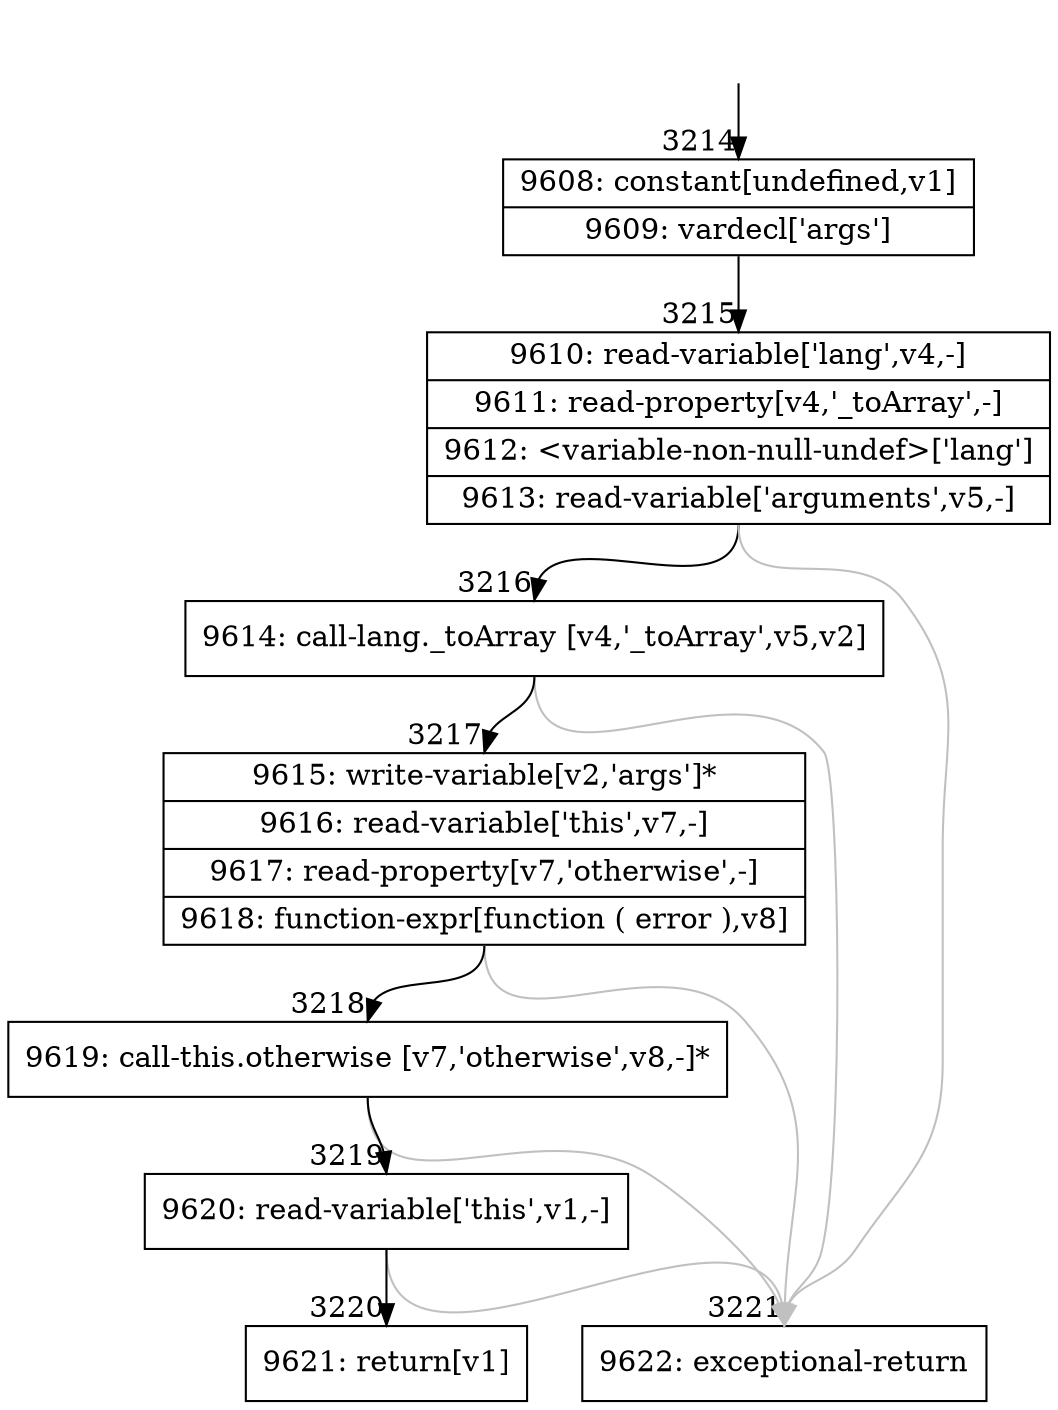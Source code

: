 digraph {
rankdir="TD"
BB_entry201[shape=none,label=""];
BB_entry201 -> BB3214 [tailport=s, headport=n, headlabel="    3214"]
BB3214 [shape=record label="{9608: constant[undefined,v1]|9609: vardecl['args']}" ] 
BB3214 -> BB3215 [tailport=s, headport=n, headlabel="      3215"]
BB3215 [shape=record label="{9610: read-variable['lang',v4,-]|9611: read-property[v4,'_toArray',-]|9612: \<variable-non-null-undef\>['lang']|9613: read-variable['arguments',v5,-]}" ] 
BB3215 -> BB3216 [tailport=s, headport=n, headlabel="      3216"]
BB3215 -> BB3221 [tailport=s, headport=n, color=gray, headlabel="      3221"]
BB3216 [shape=record label="{9614: call-lang._toArray [v4,'_toArray',v5,v2]}" ] 
BB3216 -> BB3217 [tailport=s, headport=n, headlabel="      3217"]
BB3216 -> BB3221 [tailport=s, headport=n, color=gray]
BB3217 [shape=record label="{9615: write-variable[v2,'args']*|9616: read-variable['this',v7,-]|9617: read-property[v7,'otherwise',-]|9618: function-expr[function ( error ),v8]}" ] 
BB3217 -> BB3218 [tailport=s, headport=n, headlabel="      3218"]
BB3217 -> BB3221 [tailport=s, headport=n, color=gray]
BB3218 [shape=record label="{9619: call-this.otherwise [v7,'otherwise',v8,-]*}" ] 
BB3218 -> BB3219 [tailport=s, headport=n, headlabel="      3219"]
BB3218 -> BB3221 [tailport=s, headport=n, color=gray]
BB3219 [shape=record label="{9620: read-variable['this',v1,-]}" ] 
BB3219 -> BB3220 [tailport=s, headport=n, headlabel="      3220"]
BB3219 -> BB3221 [tailport=s, headport=n, color=gray]
BB3220 [shape=record label="{9621: return[v1]}" ] 
BB3221 [shape=record label="{9622: exceptional-return}" ] 
//#$~ 3582
}
